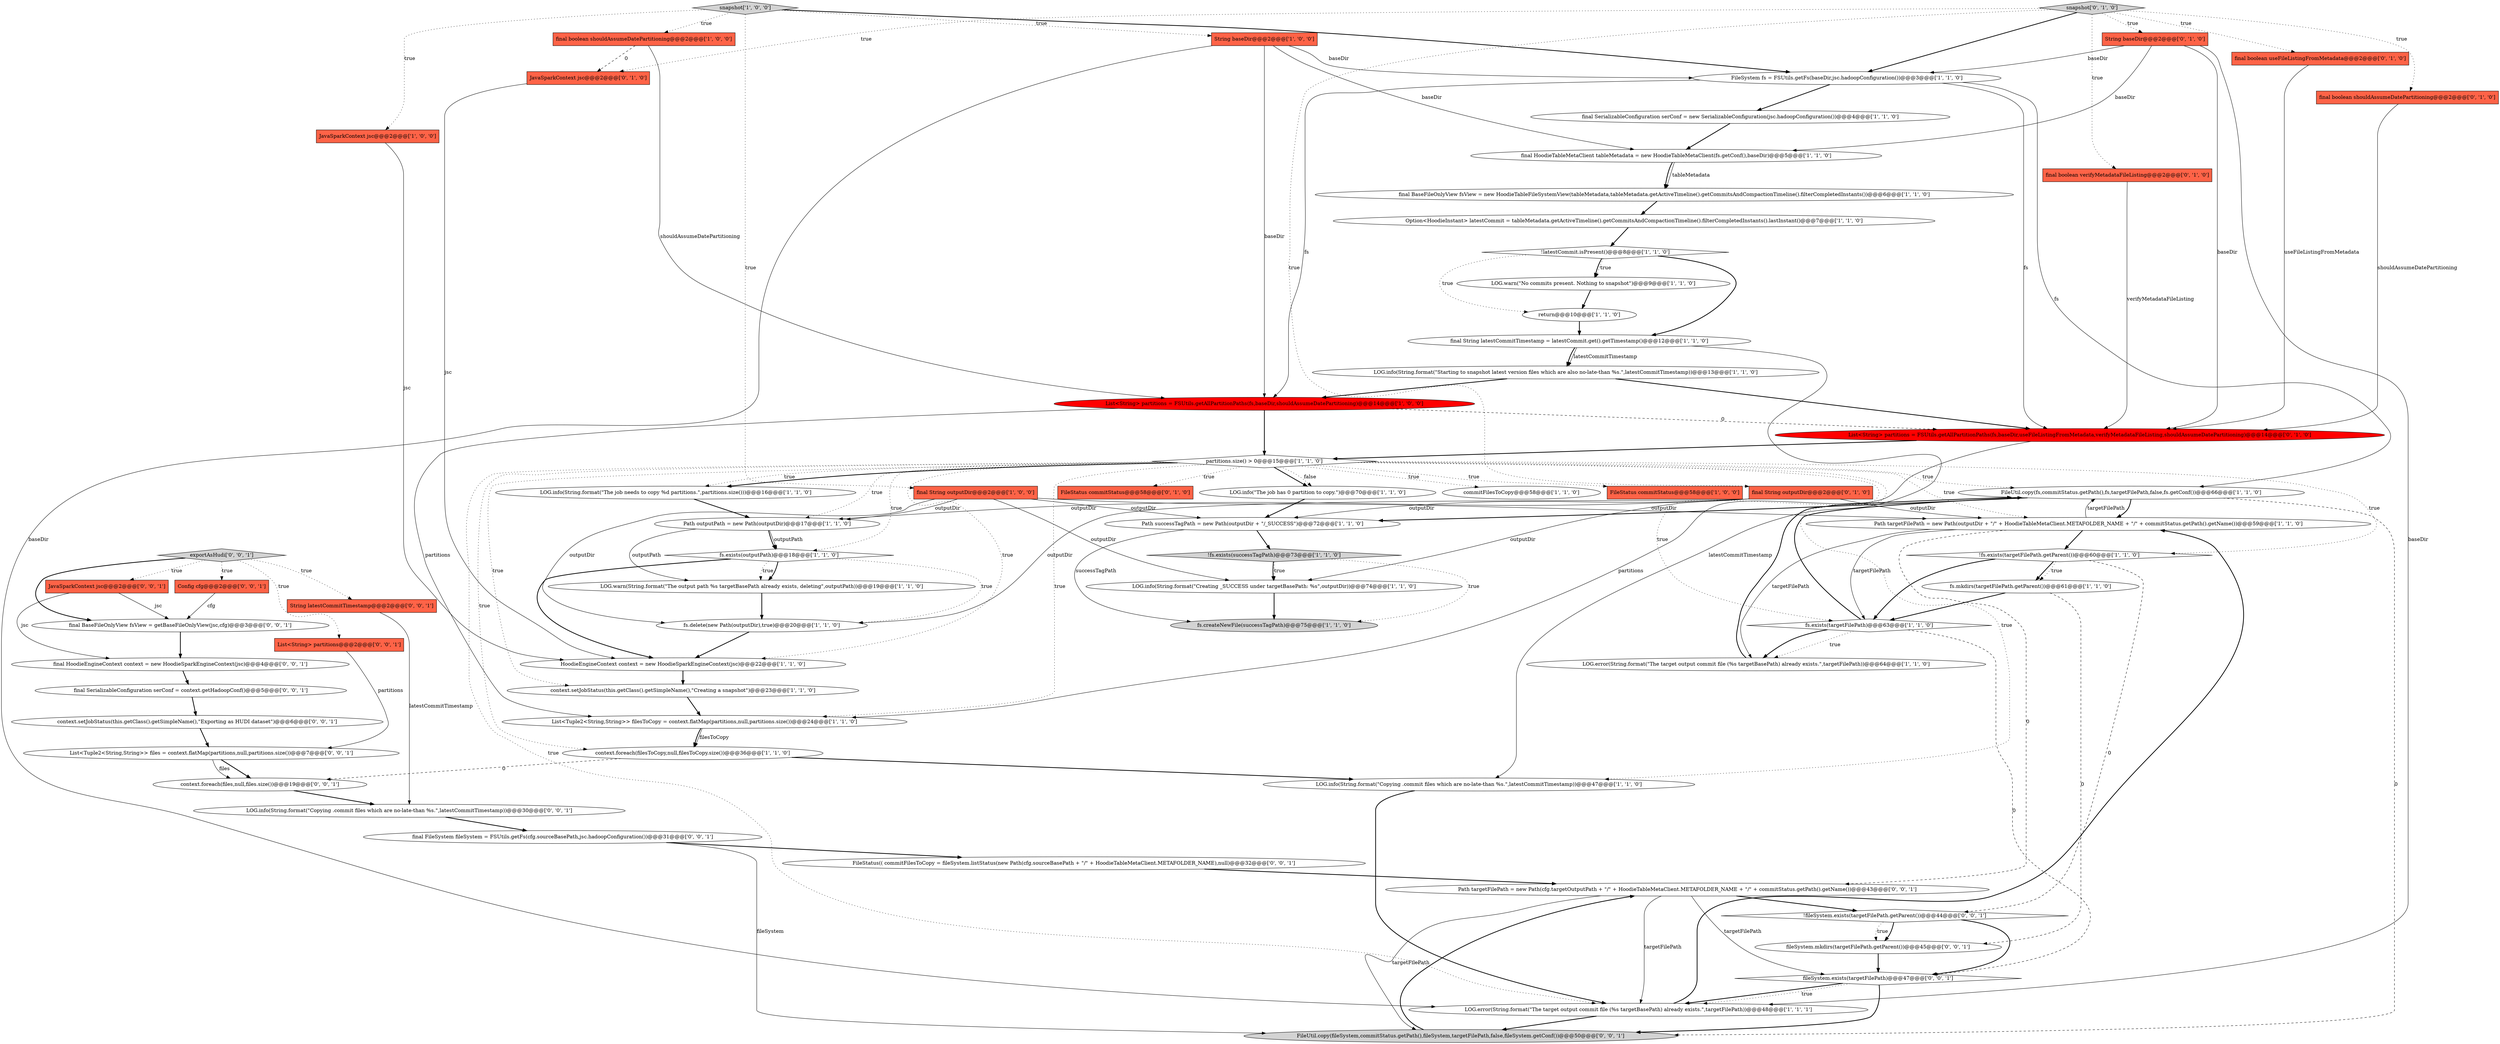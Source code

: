 digraph {
28 [style = filled, label = "FileUtil.copy(fs,commitStatus.getPath(),fs,targetFilePath,false,fs.getConf())@@@66@@@['1', '1', '0']", fillcolor = white, shape = ellipse image = "AAA0AAABBB1BBB"];
13 [style = filled, label = "final String outputDir@@@2@@@['1', '0', '0']", fillcolor = tomato, shape = box image = "AAA0AAABBB1BBB"];
19 [style = filled, label = "Path targetFilePath = new Path(outputDir + \"/\" + HoodieTableMetaClient.METAFOLDER_NAME + \"/\" + commitStatus.getPath().getName())@@@59@@@['1', '1', '0']", fillcolor = white, shape = ellipse image = "AAA0AAABBB1BBB"];
1 [style = filled, label = "!fs.exists(targetFilePath.getParent())@@@60@@@['1', '1', '0']", fillcolor = white, shape = diamond image = "AAA0AAABBB1BBB"];
41 [style = filled, label = "final boolean useFileListingFromMetadata@@@2@@@['0', '1', '0']", fillcolor = tomato, shape = box image = "AAA0AAABBB2BBB"];
50 [style = filled, label = "LOG.info(String.format(\"Copying .commit files which are no-late-than %s.\",latestCommitTimestamp))@@@30@@@['0', '0', '1']", fillcolor = white, shape = ellipse image = "AAA0AAABBB3BBB"];
46 [style = filled, label = "FileStatus commitStatus@@@58@@@['0', '1', '0']", fillcolor = tomato, shape = box image = "AAA0AAABBB2BBB"];
53 [style = filled, label = "FileUtil.copy(fileSystem,commitStatus.getPath(),fileSystem,targetFilePath,false,fileSystem.getConf())@@@50@@@['0', '0', '1']", fillcolor = lightgray, shape = ellipse image = "AAA0AAABBB3BBB"];
31 [style = filled, label = "LOG.info(String.format(\"Creating _SUCCESS under targetBasePath: %s\",outputDir))@@@74@@@['1', '1', '0']", fillcolor = white, shape = ellipse image = "AAA0AAABBB1BBB"];
15 [style = filled, label = "final HoodieTableMetaClient tableMetadata = new HoodieTableMetaClient(fs.getConf(),baseDir)@@@5@@@['1', '1', '0']", fillcolor = white, shape = ellipse image = "AAA0AAABBB1BBB"];
10 [style = filled, label = "final SerializableConfiguration serConf = new SerializableConfiguration(jsc.hadoopConfiguration())@@@4@@@['1', '1', '0']", fillcolor = white, shape = ellipse image = "AAA0AAABBB1BBB"];
16 [style = filled, label = "context.setJobStatus(this.getClass().getSimpleName(),\"Creating a snapshot\")@@@23@@@['1', '1', '0']", fillcolor = white, shape = ellipse image = "AAA0AAABBB1BBB"];
30 [style = filled, label = "fs.createNewFile(successTagPath)@@@75@@@['1', '1', '0']", fillcolor = lightgray, shape = ellipse image = "AAA0AAABBB1BBB"];
23 [style = filled, label = "fs.mkdirs(targetFilePath.getParent())@@@61@@@['1', '1', '0']", fillcolor = white, shape = ellipse image = "AAA0AAABBB1BBB"];
58 [style = filled, label = "JavaSparkContext jsc@@@2@@@['0', '0', '1']", fillcolor = tomato, shape = box image = "AAA0AAABBB3BBB"];
67 [style = filled, label = "fileSystem.mkdirs(targetFilePath.getParent())@@@45@@@['0', '0', '1']", fillcolor = white, shape = ellipse image = "AAA0AAABBB3BBB"];
4 [style = filled, label = "!fs.exists(successTagPath)@@@73@@@['1', '1', '0']", fillcolor = lightgray, shape = diamond image = "AAA0AAABBB1BBB"];
17 [style = filled, label = "Path outputPath = new Path(outputDir)@@@17@@@['1', '1', '0']", fillcolor = white, shape = ellipse image = "AAA0AAABBB1BBB"];
38 [style = filled, label = "List<Tuple2<String,String>> filesToCopy = context.flatMap(partitions,null,partitions.size())@@@24@@@['1', '1', '0']", fillcolor = white, shape = ellipse image = "AAA0AAABBB1BBB"];
60 [style = filled, label = "final FileSystem fileSystem = FSUtils.getFs(cfg.sourceBasePath,jsc.hadoopConfiguration())@@@31@@@['0', '0', '1']", fillcolor = white, shape = ellipse image = "AAA0AAABBB3BBB"];
18 [style = filled, label = "!latestCommit.isPresent()@@@8@@@['1', '1', '0']", fillcolor = white, shape = diamond image = "AAA0AAABBB1BBB"];
43 [style = filled, label = "final boolean shouldAssumeDatePartitioning@@@2@@@['0', '1', '0']", fillcolor = tomato, shape = box image = "AAA0AAABBB2BBB"];
55 [style = filled, label = "exportAsHudi['0', '0', '1']", fillcolor = lightgray, shape = diamond image = "AAA0AAABBB3BBB"];
52 [style = filled, label = "List<Tuple2<String,String>> files = context.flatMap(partitions,null,partitions.size())@@@7@@@['0', '0', '1']", fillcolor = white, shape = ellipse image = "AAA0AAABBB3BBB"];
66 [style = filled, label = "context.setJobStatus(this.getClass().getSimpleName(),\"Exporting as HUDI dataset\")@@@6@@@['0', '0', '1']", fillcolor = white, shape = ellipse image = "AAA0AAABBB3BBB"];
29 [style = filled, label = "LOG.error(String.format(\"The target output commit file (%s targetBasePath) already exists.\",targetFilePath))@@@64@@@['1', '1', '0']", fillcolor = white, shape = ellipse image = "AAA0AAABBB1BBB"];
37 [style = filled, label = "List<String> partitions = FSUtils.getAllPartitionPaths(fs,baseDir,shouldAssumeDatePartitioning)@@@14@@@['1', '0', '0']", fillcolor = red, shape = ellipse image = "AAA1AAABBB1BBB"];
51 [style = filled, label = "String latestCommitTimestamp@@@2@@@['0', '0', '1']", fillcolor = tomato, shape = box image = "AAA0AAABBB3BBB"];
33 [style = filled, label = "final boolean shouldAssumeDatePartitioning@@@2@@@['1', '0', '0']", fillcolor = tomato, shape = box image = "AAA1AAABBB1BBB"];
40 [style = filled, label = "commitFilesToCopy@@@58@@@['1', '1', '0']", fillcolor = white, shape = ellipse image = "AAA0AAABBB1BBB"];
61 [style = filled, label = "!fileSystem.exists(targetFilePath.getParent())@@@44@@@['0', '0', '1']", fillcolor = white, shape = diamond image = "AAA0AAABBB3BBB"];
36 [style = filled, label = "FileStatus commitStatus@@@58@@@['1', '0', '0']", fillcolor = tomato, shape = box image = "AAA0AAABBB1BBB"];
32 [style = filled, label = "LOG.warn(\"No commits present. Nothing to snapshot\")@@@9@@@['1', '1', '0']", fillcolor = white, shape = ellipse image = "AAA0AAABBB1BBB"];
54 [style = filled, label = "Config cfg@@@2@@@['0', '0', '1']", fillcolor = tomato, shape = box image = "AAA0AAABBB3BBB"];
11 [style = filled, label = "HoodieEngineContext context = new HoodieSparkEngineContext(jsc)@@@22@@@['1', '1', '0']", fillcolor = white, shape = ellipse image = "AAA0AAABBB1BBB"];
59 [style = filled, label = "List<String> partitions@@@2@@@['0', '0', '1']", fillcolor = tomato, shape = box image = "AAA0AAABBB3BBB"];
2 [style = filled, label = "fs.exists(targetFilePath)@@@63@@@['1', '1', '0']", fillcolor = white, shape = diamond image = "AAA0AAABBB1BBB"];
25 [style = filled, label = "LOG.warn(String.format(\"The output path %s targetBasePath already exists, deleting\",outputPath))@@@19@@@['1', '1', '0']", fillcolor = white, shape = ellipse image = "AAA0AAABBB1BBB"];
8 [style = filled, label = "LOG.info(String.format(\"The job needs to copy %d partitions.\",partitions.size()))@@@16@@@['1', '1', '0']", fillcolor = white, shape = ellipse image = "AAA0AAABBB1BBB"];
12 [style = filled, label = "LOG.error(String.format(\"The target output commit file (%s targetBasePath) already exists.\",targetFilePath))@@@48@@@['1', '1', '1']", fillcolor = white, shape = ellipse image = "AAA0AAABBB1BBB"];
39 [style = filled, label = "fs.exists(outputPath)@@@18@@@['1', '1', '0']", fillcolor = white, shape = diamond image = "AAA0AAABBB1BBB"];
62 [style = filled, label = "final BaseFileOnlyView fsView = getBaseFileOnlyView(jsc,cfg)@@@3@@@['0', '0', '1']", fillcolor = white, shape = ellipse image = "AAA0AAABBB3BBB"];
34 [style = filled, label = "context.foreach(filesToCopy,null,filesToCopy.size())@@@36@@@['1', '1', '0']", fillcolor = white, shape = ellipse image = "AAA0AAABBB1BBB"];
57 [style = filled, label = "FileStatus(( commitFilesToCopy = fileSystem.listStatus(new Path(cfg.sourceBasePath + \"/\" + HoodieTableMetaClient.METAFOLDER_NAME),null)@@@32@@@['0', '0', '1']", fillcolor = white, shape = ellipse image = "AAA0AAABBB3BBB"];
63 [style = filled, label = "final SerializableConfiguration serConf = context.getHadoopConf()@@@5@@@['0', '0', '1']", fillcolor = white, shape = ellipse image = "AAA0AAABBB3BBB"];
68 [style = filled, label = "context.foreach(files,null,files.size())@@@19@@@['0', '0', '1']", fillcolor = white, shape = ellipse image = "AAA0AAABBB3BBB"];
9 [style = filled, label = "final BaseFileOnlyView fsView = new HoodieTableFileSystemView(tableMetadata,tableMetadata.getActiveTimeline().getCommitsAndCompactionTimeline().filterCompletedInstants())@@@6@@@['1', '1', '0']", fillcolor = white, shape = ellipse image = "AAA0AAABBB1BBB"];
35 [style = filled, label = "LOG.info(String.format(\"Copying .commit files which are no-late-than %s.\",latestCommitTimestamp))@@@47@@@['1', '1', '0']", fillcolor = white, shape = ellipse image = "AAA0AAABBB1BBB"];
44 [style = filled, label = "snapshot['0', '1', '0']", fillcolor = lightgray, shape = diamond image = "AAA0AAABBB2BBB"];
48 [style = filled, label = "String baseDir@@@2@@@['0', '1', '0']", fillcolor = tomato, shape = box image = "AAA0AAABBB2BBB"];
5 [style = filled, label = "String baseDir@@@2@@@['1', '0', '0']", fillcolor = tomato, shape = box image = "AAA0AAABBB1BBB"];
20 [style = filled, label = "return@@@10@@@['1', '1', '0']", fillcolor = white, shape = ellipse image = "AAA0AAABBB1BBB"];
42 [style = filled, label = "final String outputDir@@@2@@@['0', '1', '0']", fillcolor = tomato, shape = box image = "AAA0AAABBB2BBB"];
7 [style = filled, label = "partitions.size() > 0@@@15@@@['1', '1', '0']", fillcolor = white, shape = diamond image = "AAA0AAABBB1BBB"];
0 [style = filled, label = "FileSystem fs = FSUtils.getFs(baseDir,jsc.hadoopConfiguration())@@@3@@@['1', '1', '0']", fillcolor = white, shape = ellipse image = "AAA0AAABBB1BBB"];
3 [style = filled, label = "Option<HoodieInstant> latestCommit = tableMetadata.getActiveTimeline().getCommitsAndCompactionTimeline().filterCompletedInstants().lastInstant()@@@7@@@['1', '1', '0']", fillcolor = white, shape = ellipse image = "AAA0AAABBB1BBB"];
27 [style = filled, label = "LOG.info(String.format(\"Starting to snapshot latest version files which are also no-late-than %s.\",latestCommitTimestamp))@@@13@@@['1', '1', '0']", fillcolor = white, shape = ellipse image = "AAA0AAABBB1BBB"];
21 [style = filled, label = "fs.delete(new Path(outputDir),true)@@@20@@@['1', '1', '0']", fillcolor = white, shape = ellipse image = "AAA0AAABBB1BBB"];
56 [style = filled, label = "final HoodieEngineContext context = new HoodieSparkEngineContext(jsc)@@@4@@@['0', '0', '1']", fillcolor = white, shape = ellipse image = "AAA0AAABBB3BBB"];
26 [style = filled, label = "LOG.info(\"The job has 0 partition to copy.\")@@@70@@@['1', '1', '0']", fillcolor = white, shape = ellipse image = "AAA0AAABBB1BBB"];
49 [style = filled, label = "JavaSparkContext jsc@@@2@@@['0', '1', '0']", fillcolor = tomato, shape = box image = "AAA1AAABBB2BBB"];
65 [style = filled, label = "Path targetFilePath = new Path(cfg.targetOutputPath + \"/\" + HoodieTableMetaClient.METAFOLDER_NAME + \"/\" + commitStatus.getPath().getName())@@@43@@@['0', '0', '1']", fillcolor = white, shape = ellipse image = "AAA0AAABBB3BBB"];
45 [style = filled, label = "List<String> partitions = FSUtils.getAllPartitionPaths(fs,baseDir,useFileListingFromMetadata,verifyMetadataFileListing,shouldAssumeDatePartitioning)@@@14@@@['0', '1', '0']", fillcolor = red, shape = ellipse image = "AAA1AAABBB2BBB"];
6 [style = filled, label = "snapshot['1', '0', '0']", fillcolor = lightgray, shape = diamond image = "AAA0AAABBB1BBB"];
14 [style = filled, label = "JavaSparkContext jsc@@@2@@@['1', '0', '0']", fillcolor = tomato, shape = box image = "AAA0AAABBB1BBB"];
22 [style = filled, label = "Path successTagPath = new Path(outputDir + \"/_SUCCESS\")@@@72@@@['1', '1', '0']", fillcolor = white, shape = ellipse image = "AAA0AAABBB1BBB"];
47 [style = filled, label = "final boolean verifyMetadataFileListing@@@2@@@['0', '1', '0']", fillcolor = tomato, shape = box image = "AAA0AAABBB2BBB"];
64 [style = filled, label = "fileSystem.exists(targetFilePath)@@@47@@@['0', '0', '1']", fillcolor = white, shape = diamond image = "AAA0AAABBB3BBB"];
24 [style = filled, label = "final String latestCommitTimestamp = latestCommit.get().getTimestamp()@@@12@@@['1', '1', '0']", fillcolor = white, shape = ellipse image = "AAA0AAABBB1BBB"];
48->45 [style = solid, label="baseDir"];
59->52 [style = solid, label="partitions"];
12->53 [style = bold, label=""];
54->62 [style = solid, label="cfg"];
48->12 [style = solid, label="baseDir"];
48->15 [style = solid, label="baseDir"];
65->12 [style = solid, label="targetFilePath"];
7->36 [style = dotted, label="true"];
66->52 [style = bold, label=""];
7->34 [style = dotted, label="true"];
68->50 [style = bold, label=""];
55->62 [style = bold, label=""];
60->53 [style = solid, label="fileSystem"];
64->53 [style = bold, label=""];
44->49 [style = dotted, label="true"];
0->28 [style = solid, label="fs"];
19->29 [style = solid, label="targetFilePath"];
18->20 [style = dotted, label="true"];
7->39 [style = dotted, label="true"];
7->8 [style = bold, label=""];
33->49 [style = dashed, label="0"];
2->64 [style = dashed, label="0"];
37->38 [style = solid, label="partitions"];
42->22 [style = solid, label="outputDir"];
42->17 [style = solid, label="outputDir"];
1->23 [style = bold, label=""];
26->22 [style = bold, label=""];
45->7 [style = bold, label=""];
61->64 [style = bold, label=""];
22->4 [style = bold, label=""];
3->18 [style = bold, label=""];
7->26 [style = bold, label=""];
4->30 [style = dotted, label="true"];
52->68 [style = bold, label=""];
19->1 [style = bold, label=""];
63->66 [style = bold, label=""];
53->65 [style = bold, label=""];
24->27 [style = solid, label="latestCommitTimestamp"];
42->19 [style = solid, label="outputDir"];
27->45 [style = bold, label=""];
31->30 [style = bold, label=""];
7->16 [style = dotted, label="true"];
65->53 [style = solid, label="targetFilePath"];
18->32 [style = bold, label=""];
44->47 [style = dotted, label="true"];
42->21 [style = solid, label="outputDir"];
1->23 [style = dotted, label="true"];
41->45 [style = solid, label="useFileListingFromMetadata"];
7->1 [style = dotted, label="true"];
19->65 [style = dashed, label="0"];
32->20 [style = bold, label=""];
24->27 [style = bold, label=""];
2->28 [style = bold, label=""];
35->12 [style = bold, label=""];
25->21 [style = bold, label=""];
62->56 [style = bold, label=""];
5->37 [style = solid, label="baseDir"];
11->16 [style = bold, label=""];
44->48 [style = dotted, label="true"];
43->45 [style = solid, label="shouldAssumeDatePartitioning"];
34->68 [style = dashed, label="0"];
55->59 [style = dotted, label="true"];
67->64 [style = bold, label=""];
64->12 [style = bold, label=""];
39->25 [style = dotted, label="true"];
2->29 [style = dotted, label="true"];
44->43 [style = dotted, label="true"];
7->40 [style = dotted, label="true"];
6->13 [style = dotted, label="true"];
5->15 [style = solid, label="baseDir"];
23->67 [style = dashed, label="0"];
51->50 [style = solid, label="latestCommitTimestamp"];
7->26 [style = dotted, label="false"];
13->22 [style = solid, label="outputDir"];
7->12 [style = dotted, label="true"];
47->45 [style = solid, label="verifyMetadataFileListing"];
5->12 [style = solid, label="baseDir"];
8->17 [style = bold, label=""];
60->57 [style = bold, label=""];
6->14 [style = dotted, label="true"];
44->42 [style = dotted, label="true"];
21->11 [style = bold, label=""];
52->68 [style = solid, label="files"];
0->45 [style = solid, label="fs"];
15->9 [style = bold, label=""];
7->46 [style = dotted, label="true"];
17->39 [style = bold, label=""];
49->11 [style = solid, label="jsc"];
28->19 [style = bold, label=""];
13->17 [style = solid, label="outputDir"];
5->0 [style = solid, label="baseDir"];
45->38 [style = solid, label="partitions"];
7->35 [style = dotted, label="true"];
22->30 [style = solid, label="successTagPath"];
14->11 [style = solid, label="jsc"];
57->65 [style = bold, label=""];
39->25 [style = bold, label=""];
34->35 [style = bold, label=""];
13->19 [style = solid, label="outputDir"];
0->37 [style = solid, label="fs"];
65->61 [style = bold, label=""];
17->25 [style = solid, label="outputPath"];
7->8 [style = dotted, label="true"];
7->17 [style = dotted, label="true"];
6->33 [style = dotted, label="true"];
19->2 [style = solid, label="targetFilePath"];
7->2 [style = dotted, label="true"];
33->37 [style = solid, label="shouldAssumeDatePartitioning"];
18->24 [style = bold, label=""];
55->58 [style = dotted, label="true"];
58->62 [style = solid, label="jsc"];
37->7 [style = bold, label=""];
4->31 [style = bold, label=""];
27->37 [style = bold, label=""];
17->39 [style = solid, label="outputPath"];
50->60 [style = bold, label=""];
7->11 [style = dotted, label="true"];
4->31 [style = dotted, label="true"];
38->34 [style = bold, label=""];
1->61 [style = dashed, label="0"];
65->64 [style = solid, label="targetFilePath"];
9->3 [style = bold, label=""];
1->2 [style = bold, label=""];
23->2 [style = bold, label=""];
56->63 [style = bold, label=""];
7->28 [style = dotted, label="true"];
28->22 [style = bold, label=""];
61->67 [style = bold, label=""];
39->21 [style = dotted, label="true"];
42->31 [style = solid, label="outputDir"];
10->15 [style = bold, label=""];
28->53 [style = dashed, label="0"];
7->19 [style = dotted, label="true"];
6->0 [style = bold, label=""];
64->12 [style = dotted, label="true"];
13->31 [style = solid, label="outputDir"];
24->35 [style = solid, label="latestCommitTimestamp"];
39->11 [style = bold, label=""];
18->32 [style = dotted, label="true"];
7->38 [style = dotted, label="true"];
48->0 [style = solid, label="baseDir"];
15->9 [style = solid, label="tableMetadata"];
29->28 [style = bold, label=""];
55->54 [style = dotted, label="true"];
37->45 [style = dashed, label="0"];
0->10 [style = bold, label=""];
13->21 [style = solid, label="outputDir"];
38->34 [style = solid, label="filesToCopy"];
61->67 [style = dotted, label="true"];
19->28 [style = solid, label="targetFilePath"];
58->56 [style = solid, label="jsc"];
55->51 [style = dotted, label="true"];
12->19 [style = bold, label=""];
20->24 [style = bold, label=""];
2->29 [style = bold, label=""];
16->38 [style = bold, label=""];
44->41 [style = dotted, label="true"];
6->5 [style = dotted, label="true"];
44->0 [style = bold, label=""];
}
